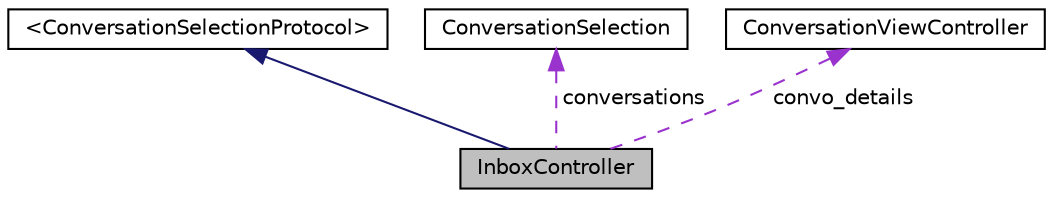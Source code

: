 digraph G
{
  edge [fontname="Helvetica",fontsize="10",labelfontname="Helvetica",labelfontsize="10"];
  node [fontname="Helvetica",fontsize="10",shape=record];
  Node1 [label="InboxController",height=0.2,width=0.4,color="black", fillcolor="grey75", style="filled" fontcolor="black"];
  Node2 -> Node1 [dir="back",color="midnightblue",fontsize="10",style="solid",fontname="Helvetica"];
  Node2 [label="\<ConversationSelectionProtocol\>",height=0.2,width=0.4,color="black", fillcolor="white", style="filled",URL="$protocol_conversation_selection_protocol-p.html"];
  Node3 -> Node1 [dir="back",color="darkorchid3",fontsize="10",style="dashed",label=" conversations" ,fontname="Helvetica"];
  Node3 [label="ConversationSelection",height=0.2,width=0.4,color="black", fillcolor="white", style="filled",URL="$interface_conversation_selection.html"];
  Node4 -> Node1 [dir="back",color="darkorchid3",fontsize="10",style="dashed",label=" convo_details" ,fontname="Helvetica"];
  Node4 [label="ConversationViewController",height=0.2,width=0.4,color="black", fillcolor="white", style="filled",URL="$interface_conversation_view_controller.html"];
}
